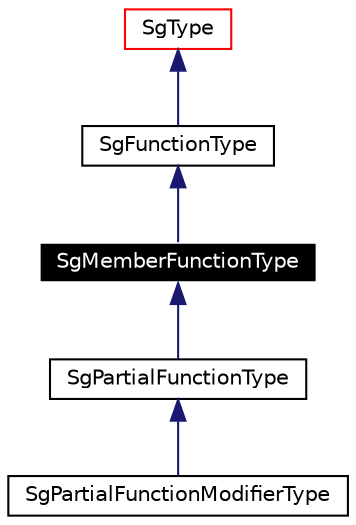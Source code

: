 digraph G
{
  edge [fontname="Helvetica",fontsize=10,labelfontname="Helvetica",labelfontsize=10];
  node [fontname="Helvetica",fontsize=10,shape=record];
  Node1 [label="SgMemberFunctionType",height=0.2,width=0.4,color="white", fillcolor="black", style="filled" fontcolor="white"];
  Node2 -> Node1 [dir=back,color="midnightblue",fontsize=10,style="solid",fontname="Helvetica"];
  Node2 [label="SgFunctionType",height=0.2,width=0.4,color="black",URL="$classSgFunctionType.html"];
  Node3 -> Node2 [dir=back,color="midnightblue",fontsize=10,style="solid",fontname="Helvetica"];
  Node3 [label="SgType",height=0.2,width=0.4,color="red",URL="$classSgType.html"];
  Node1 -> Node4 [dir=back,color="midnightblue",fontsize=10,style="solid",fontname="Helvetica"];
  Node4 [label="SgPartialFunctionType",height=0.2,width=0.4,color="black",URL="$classSgPartialFunctionType.html"];
  Node4 -> Node5 [dir=back,color="midnightblue",fontsize=10,style="solid",fontname="Helvetica"];
  Node5 [label="SgPartialFunctionModifierType",height=0.2,width=0.4,color="black",URL="$classSgPartialFunctionModifierType.html"];
}
